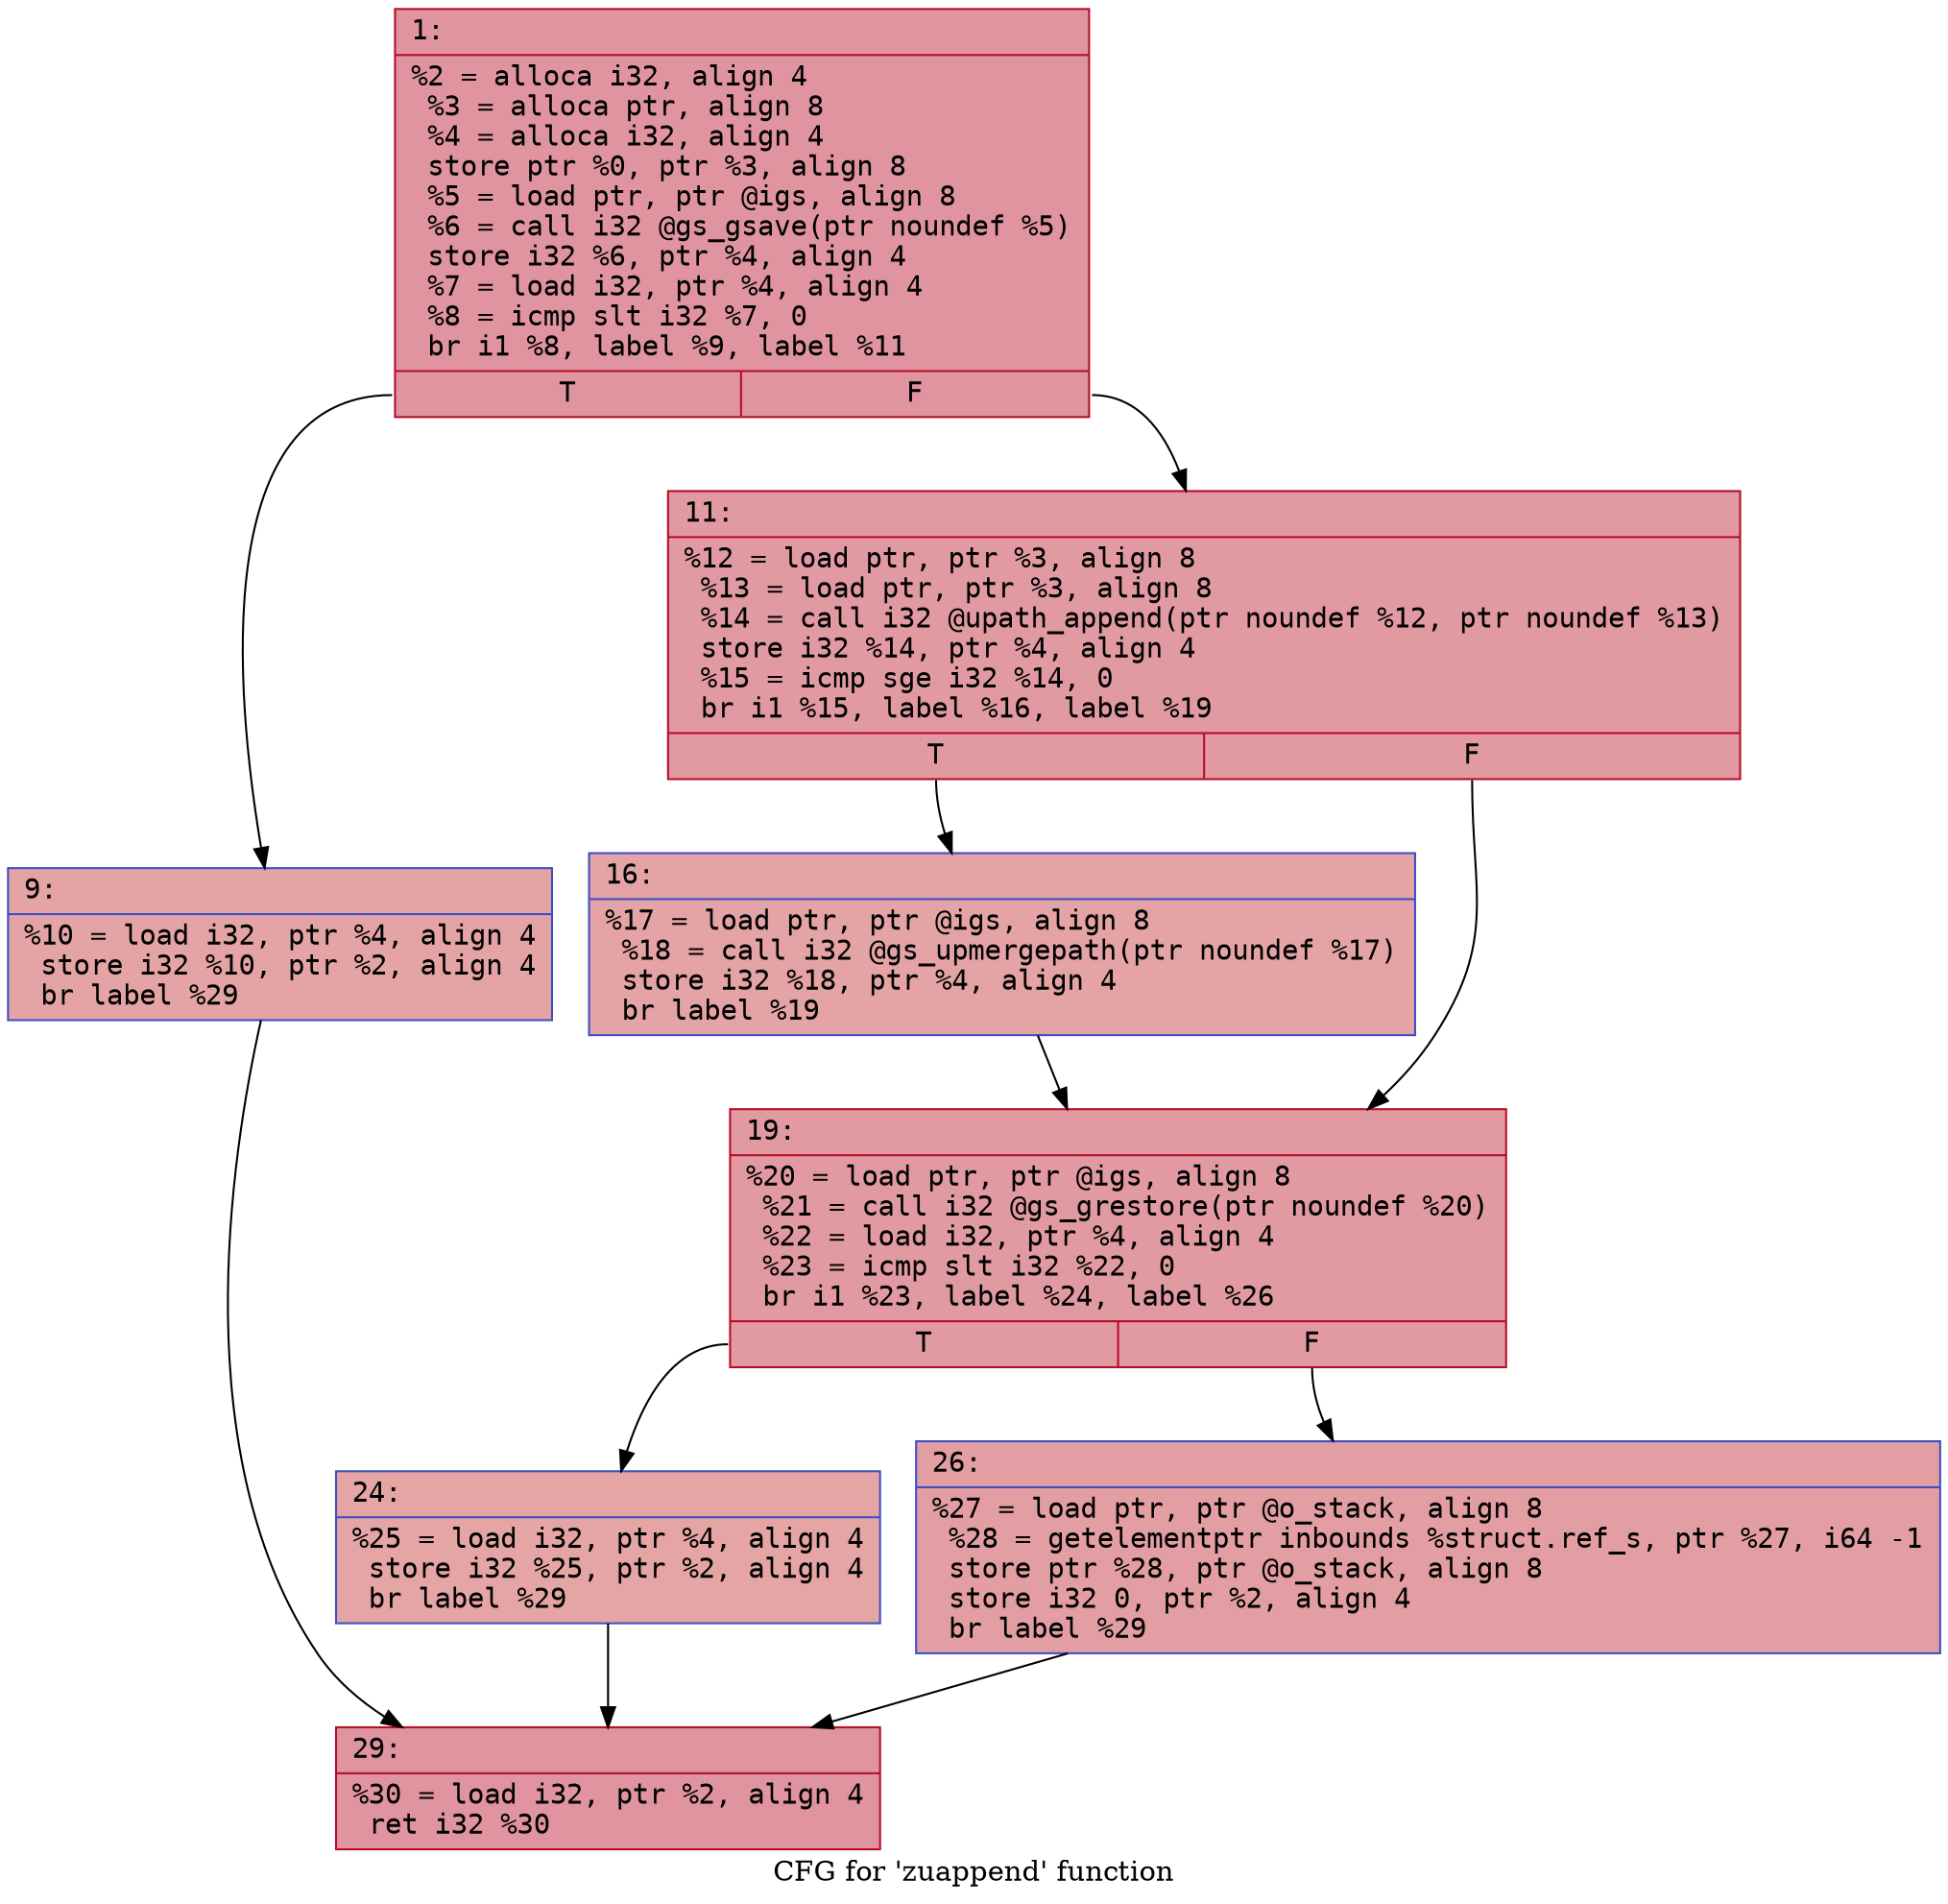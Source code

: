 digraph "CFG for 'zuappend' function" {
	label="CFG for 'zuappend' function";

	Node0x600003a86710 [shape=record,color="#b70d28ff", style=filled, fillcolor="#b70d2870" fontname="Courier",label="{1:\l|  %2 = alloca i32, align 4\l  %3 = alloca ptr, align 8\l  %4 = alloca i32, align 4\l  store ptr %0, ptr %3, align 8\l  %5 = load ptr, ptr @igs, align 8\l  %6 = call i32 @gs_gsave(ptr noundef %5)\l  store i32 %6, ptr %4, align 4\l  %7 = load i32, ptr %4, align 4\l  %8 = icmp slt i32 %7, 0\l  br i1 %8, label %9, label %11\l|{<s0>T|<s1>F}}"];
	Node0x600003a86710:s0 -> Node0x600003a86760[tooltip="1 -> 9\nProbability 37.50%" ];
	Node0x600003a86710:s1 -> Node0x600003a867b0[tooltip="1 -> 11\nProbability 62.50%" ];
	Node0x600003a86760 [shape=record,color="#3d50c3ff", style=filled, fillcolor="#c32e3170" fontname="Courier",label="{9:\l|  %10 = load i32, ptr %4, align 4\l  store i32 %10, ptr %2, align 4\l  br label %29\l}"];
	Node0x600003a86760 -> Node0x600003a86940[tooltip="9 -> 29\nProbability 100.00%" ];
	Node0x600003a867b0 [shape=record,color="#b70d28ff", style=filled, fillcolor="#bb1b2c70" fontname="Courier",label="{11:\l|  %12 = load ptr, ptr %3, align 8\l  %13 = load ptr, ptr %3, align 8\l  %14 = call i32 @upath_append(ptr noundef %12, ptr noundef %13)\l  store i32 %14, ptr %4, align 4\l  %15 = icmp sge i32 %14, 0\l  br i1 %15, label %16, label %19\l|{<s0>T|<s1>F}}"];
	Node0x600003a867b0:s0 -> Node0x600003a86800[tooltip="11 -> 16\nProbability 50.00%" ];
	Node0x600003a867b0:s1 -> Node0x600003a86850[tooltip="11 -> 19\nProbability 50.00%" ];
	Node0x600003a86800 [shape=record,color="#3d50c3ff", style=filled, fillcolor="#c32e3170" fontname="Courier",label="{16:\l|  %17 = load ptr, ptr @igs, align 8\l  %18 = call i32 @gs_upmergepath(ptr noundef %17)\l  store i32 %18, ptr %4, align 4\l  br label %19\l}"];
	Node0x600003a86800 -> Node0x600003a86850[tooltip="16 -> 19\nProbability 100.00%" ];
	Node0x600003a86850 [shape=record,color="#b70d28ff", style=filled, fillcolor="#bb1b2c70" fontname="Courier",label="{19:\l|  %20 = load ptr, ptr @igs, align 8\l  %21 = call i32 @gs_grestore(ptr noundef %20)\l  %22 = load i32, ptr %4, align 4\l  %23 = icmp slt i32 %22, 0\l  br i1 %23, label %24, label %26\l|{<s0>T|<s1>F}}"];
	Node0x600003a86850:s0 -> Node0x600003a868a0[tooltip="19 -> 24\nProbability 37.50%" ];
	Node0x600003a86850:s1 -> Node0x600003a868f0[tooltip="19 -> 26\nProbability 62.50%" ];
	Node0x600003a868a0 [shape=record,color="#3d50c3ff", style=filled, fillcolor="#c5333470" fontname="Courier",label="{24:\l|  %25 = load i32, ptr %4, align 4\l  store i32 %25, ptr %2, align 4\l  br label %29\l}"];
	Node0x600003a868a0 -> Node0x600003a86940[tooltip="24 -> 29\nProbability 100.00%" ];
	Node0x600003a868f0 [shape=record,color="#3d50c3ff", style=filled, fillcolor="#be242e70" fontname="Courier",label="{26:\l|  %27 = load ptr, ptr @o_stack, align 8\l  %28 = getelementptr inbounds %struct.ref_s, ptr %27, i64 -1\l  store ptr %28, ptr @o_stack, align 8\l  store i32 0, ptr %2, align 4\l  br label %29\l}"];
	Node0x600003a868f0 -> Node0x600003a86940[tooltip="26 -> 29\nProbability 100.00%" ];
	Node0x600003a86940 [shape=record,color="#b70d28ff", style=filled, fillcolor="#b70d2870" fontname="Courier",label="{29:\l|  %30 = load i32, ptr %2, align 4\l  ret i32 %30\l}"];
}
